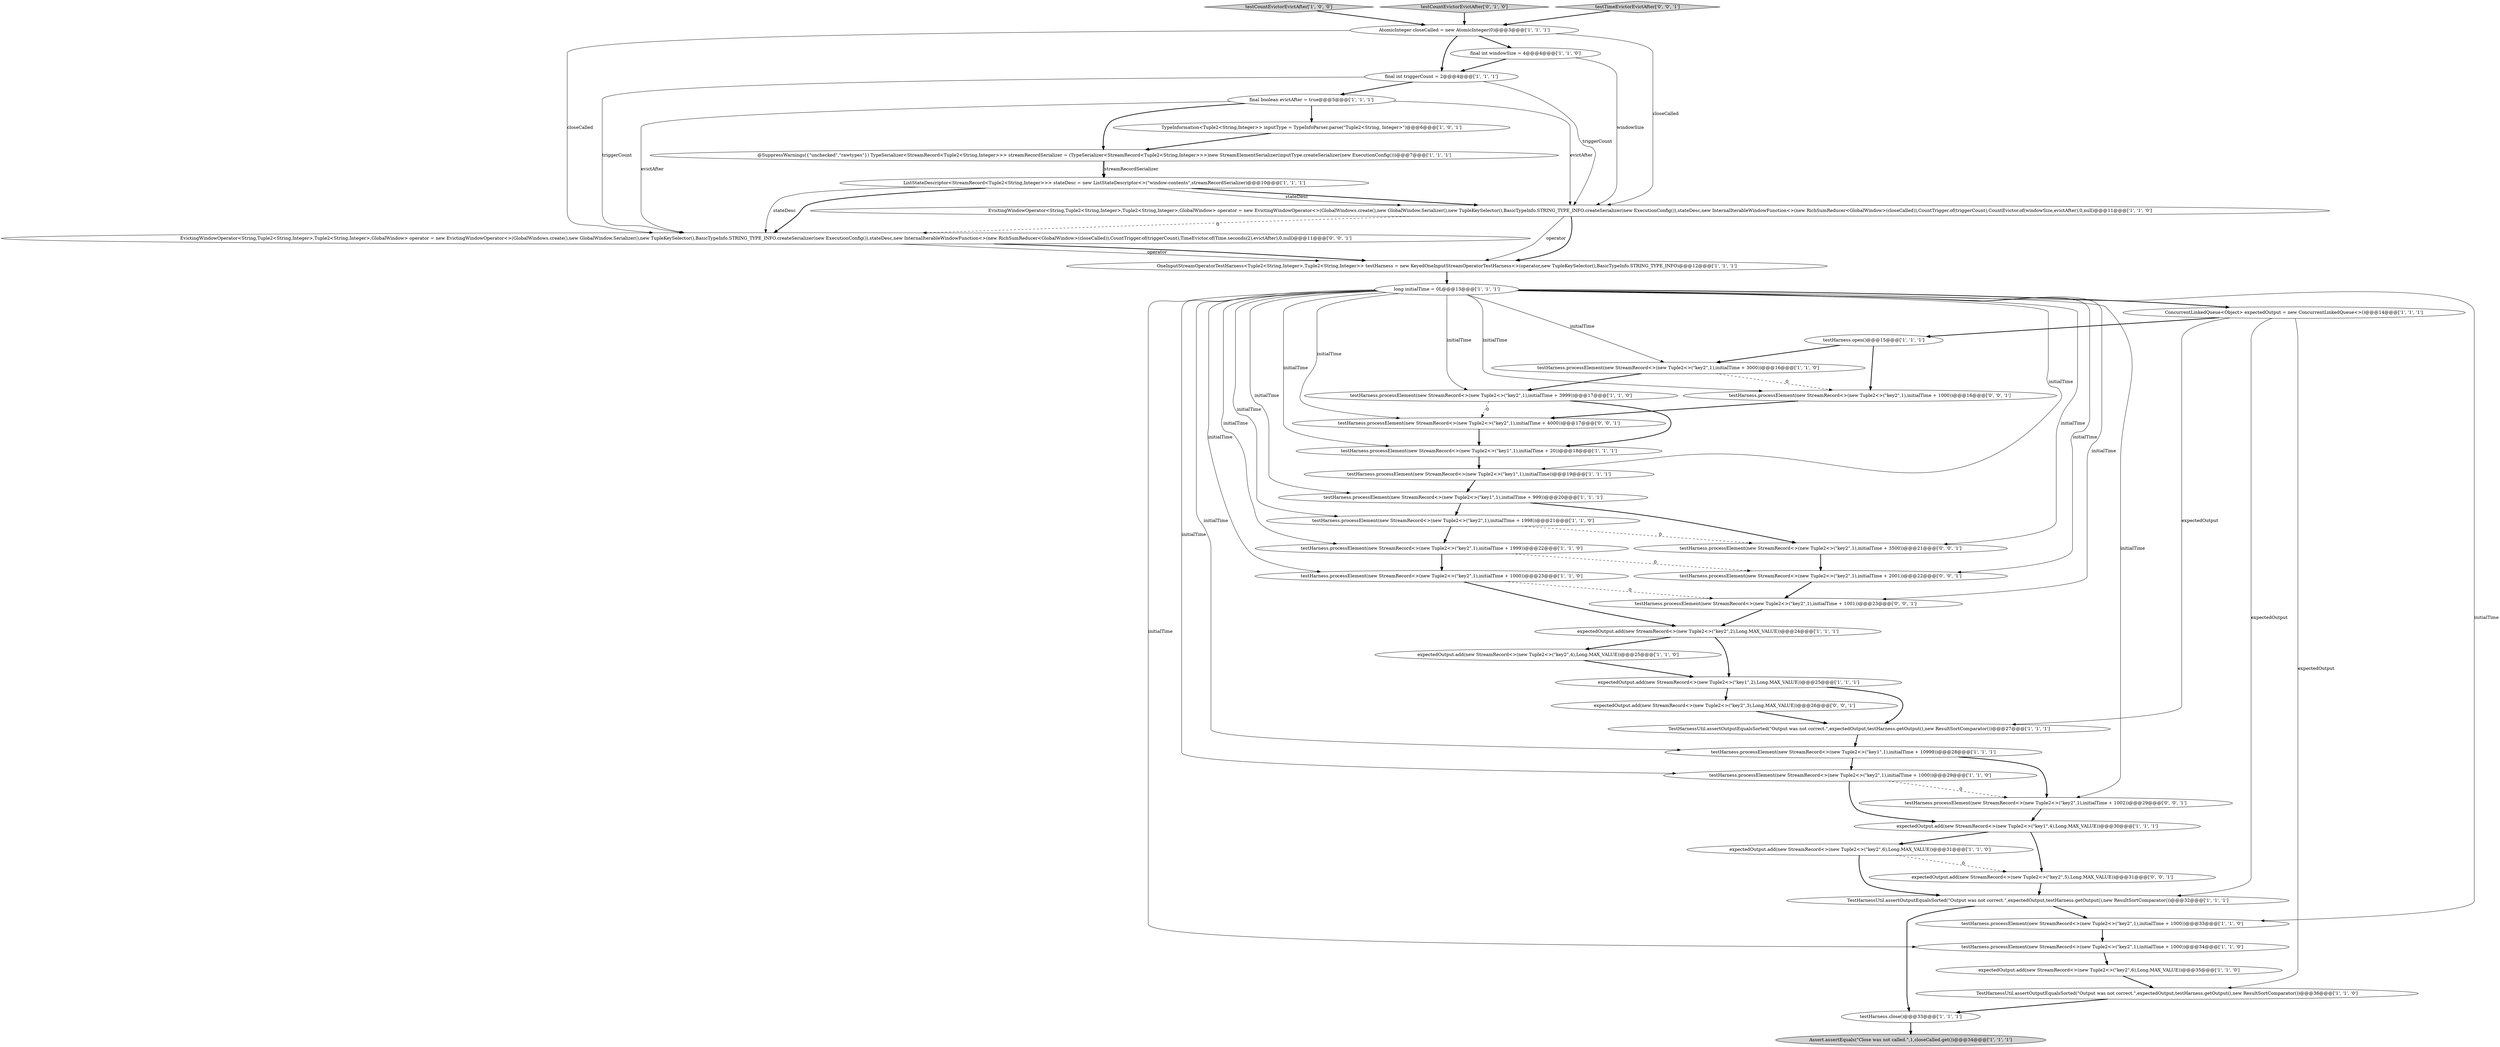 digraph {
32 [style = filled, label = "testHarness.processElement(new StreamRecord<>(new Tuple2<>(\"key2\",1),initialTime + 1999))@@@22@@@['1', '1', '0']", fillcolor = white, shape = ellipse image = "AAA0AAABBB1BBB"];
43 [style = filled, label = "expectedOutput.add(new StreamRecord<>(new Tuple2<>(\"key2\",5),Long.MAX_VALUE))@@@31@@@['0', '0', '1']", fillcolor = white, shape = ellipse image = "AAA0AAABBB3BBB"];
4 [style = filled, label = "OneInputStreamOperatorTestHarness<Tuple2<String,Integer>,Tuple2<String,Integer>> testHarness = new KeyedOneInputStreamOperatorTestHarness<>(operator,new TupleKeySelector(),BasicTypeInfo.STRING_TYPE_INFO)@@@12@@@['1', '1', '1']", fillcolor = white, shape = ellipse image = "AAA0AAABBB1BBB"];
2 [style = filled, label = "final int windowSize = 4@@@4@@@['1', '1', '0']", fillcolor = white, shape = ellipse image = "AAA0AAABBB1BBB"];
24 [style = filled, label = "TypeInformation<Tuple2<String,Integer>> inputType = TypeInfoParser.parse(\"Tuple2<String, Integer>\")@@@6@@@['1', '0', '1']", fillcolor = white, shape = ellipse image = "AAA0AAABBB1BBB"];
29 [style = filled, label = "expectedOutput.add(new StreamRecord<>(new Tuple2<>(\"key2\",6),Long.MAX_VALUE))@@@31@@@['1', '1', '0']", fillcolor = white, shape = ellipse image = "AAA0AAABBB1BBB"];
46 [style = filled, label = "testHarness.processElement(new StreamRecord<>(new Tuple2<>(\"key2\",1),initialTime + 3500))@@@21@@@['0', '0', '1']", fillcolor = white, shape = ellipse image = "AAA0AAABBB3BBB"];
41 [style = filled, label = "testHarness.processElement(new StreamRecord<>(new Tuple2<>(\"key2\",1),initialTime + 1001))@@@23@@@['0', '0', '1']", fillcolor = white, shape = ellipse image = "AAA0AAABBB3BBB"];
1 [style = filled, label = "testHarness.processElement(new StreamRecord<>(new Tuple2<>(\"key2\",1),initialTime + 1000))@@@29@@@['1', '1', '0']", fillcolor = white, shape = ellipse image = "AAA0AAABBB1BBB"];
37 [style = filled, label = "EvictingWindowOperator<String,Tuple2<String,Integer>,Tuple2<String,Integer>,GlobalWindow> operator = new EvictingWindowOperator<>(GlobalWindows.create(),new GlobalWindow.Serializer(),new TupleKeySelector(),BasicTypeInfo.STRING_TYPE_INFO.createSerializer(new ExecutionConfig()),stateDesc,new InternalIterableWindowFunction<>(new RichSumReducer<GlobalWindow>(closeCalled)),CountTrigger.of(triggerCount),TimeEvictor.of(Time.seconds(2),evictAfter),0,null)@@@11@@@['0', '0', '1']", fillcolor = white, shape = ellipse image = "AAA0AAABBB3BBB"];
26 [style = filled, label = "ListStateDescriptor<StreamRecord<Tuple2<String,Integer>>> stateDesc = new ListStateDescriptor<>(\"window-contents\",streamRecordSerializer)@@@10@@@['1', '1', '1']", fillcolor = white, shape = ellipse image = "AAA0AAABBB1BBB"];
35 [style = filled, label = "testHarness.processElement(new StreamRecord<>(new Tuple2<>(\"key2\",1),initialTime + 1998))@@@21@@@['1', '1', '0']", fillcolor = white, shape = ellipse image = "AAA0AAABBB1BBB"];
14 [style = filled, label = "testHarness.processElement(new StreamRecord<>(new Tuple2<>(\"key1\",1),initialTime + 999))@@@20@@@['1', '1', '1']", fillcolor = white, shape = ellipse image = "AAA0AAABBB1BBB"];
39 [style = filled, label = "testHarness.processElement(new StreamRecord<>(new Tuple2<>(\"key2\",1),initialTime + 1002))@@@29@@@['0', '0', '1']", fillcolor = white, shape = ellipse image = "AAA0AAABBB3BBB"];
3 [style = filled, label = "expectedOutput.add(new StreamRecord<>(new Tuple2<>(\"key1\",2),Long.MAX_VALUE))@@@25@@@['1', '1', '1']", fillcolor = white, shape = ellipse image = "AAA0AAABBB1BBB"];
31 [style = filled, label = "testHarness.processElement(new StreamRecord<>(new Tuple2<>(\"key1\",1),initialTime + 20))@@@18@@@['1', '1', '1']", fillcolor = white, shape = ellipse image = "AAA0AAABBB1BBB"];
23 [style = filled, label = "testHarness.processElement(new StreamRecord<>(new Tuple2<>(\"key2\",1),initialTime + 1000))@@@23@@@['1', '1', '0']", fillcolor = white, shape = ellipse image = "AAA0AAABBB1BBB"];
18 [style = filled, label = "testCountEvictorEvictAfter['1', '0', '0']", fillcolor = lightgray, shape = diamond image = "AAA0AAABBB1BBB"];
27 [style = filled, label = "TestHarnessUtil.assertOutputEqualsSorted(\"Output was not correct.\",expectedOutput,testHarness.getOutput(),new ResultSortComparator())@@@32@@@['1', '1', '1']", fillcolor = white, shape = ellipse image = "AAA0AAABBB1BBB"];
5 [style = filled, label = "long initialTime = 0L@@@13@@@['1', '1', '1']", fillcolor = white, shape = ellipse image = "AAA0AAABBB1BBB"];
15 [style = filled, label = "@SuppressWarnings({\"unchecked\",\"rawtypes\"}) TypeSerializer<StreamRecord<Tuple2<String,Integer>>> streamRecordSerializer = (TypeSerializer<StreamRecord<Tuple2<String,Integer>>>)new StreamElementSerializer(inputType.createSerializer(new ExecutionConfig()))@@@7@@@['1', '1', '1']", fillcolor = white, shape = ellipse image = "AAA0AAABBB1BBB"];
8 [style = filled, label = "Assert.assertEquals(\"Close was not called.\",1,closeCalled.get())@@@34@@@['1', '1', '1']", fillcolor = lightgray, shape = ellipse image = "AAA0AAABBB1BBB"];
10 [style = filled, label = "TestHarnessUtil.assertOutputEqualsSorted(\"Output was not correct.\",expectedOutput,testHarness.getOutput(),new ResultSortComparator())@@@36@@@['1', '1', '0']", fillcolor = white, shape = ellipse image = "AAA0AAABBB1BBB"];
45 [style = filled, label = "testHarness.processElement(new StreamRecord<>(new Tuple2<>(\"key2\",1),initialTime + 1000))@@@16@@@['0', '0', '1']", fillcolor = white, shape = ellipse image = "AAA0AAABBB3BBB"];
7 [style = filled, label = "expectedOutput.add(new StreamRecord<>(new Tuple2<>(\"key2\",6),Long.MAX_VALUE))@@@35@@@['1', '1', '0']", fillcolor = white, shape = ellipse image = "AAA0AAABBB1BBB"];
42 [style = filled, label = "expectedOutput.add(new StreamRecord<>(new Tuple2<>(\"key2\",3),Long.MAX_VALUE))@@@26@@@['0', '0', '1']", fillcolor = white, shape = ellipse image = "AAA0AAABBB3BBB"];
36 [style = filled, label = "testCountEvictorEvictAfter['0', '1', '0']", fillcolor = lightgray, shape = diamond image = "AAA0AAABBB2BBB"];
0 [style = filled, label = "expectedOutput.add(new StreamRecord<>(new Tuple2<>(\"key2\",4),Long.MAX_VALUE))@@@25@@@['1', '1', '0']", fillcolor = white, shape = ellipse image = "AAA0AAABBB1BBB"];
25 [style = filled, label = "expectedOutput.add(new StreamRecord<>(new Tuple2<>(\"key1\",4),Long.MAX_VALUE))@@@30@@@['1', '1', '1']", fillcolor = white, shape = ellipse image = "AAA0AAABBB1BBB"];
16 [style = filled, label = "expectedOutput.add(new StreamRecord<>(new Tuple2<>(\"key2\",2),Long.MAX_VALUE))@@@24@@@['1', '1', '1']", fillcolor = white, shape = ellipse image = "AAA0AAABBB1BBB"];
12 [style = filled, label = "EvictingWindowOperator<String,Tuple2<String,Integer>,Tuple2<String,Integer>,GlobalWindow> operator = new EvictingWindowOperator<>(GlobalWindows.create(),new GlobalWindow.Serializer(),new TupleKeySelector(),BasicTypeInfo.STRING_TYPE_INFO.createSerializer(new ExecutionConfig()),stateDesc,new InternalIterableWindowFunction<>(new RichSumReducer<GlobalWindow>(closeCalled)),CountTrigger.of(triggerCount),CountEvictor.of(windowSize,evictAfter),0,null)@@@11@@@['1', '1', '0']", fillcolor = white, shape = ellipse image = "AAA0AAABBB1BBB"];
6 [style = filled, label = "TestHarnessUtil.assertOutputEqualsSorted(\"Output was not correct.\",expectedOutput,testHarness.getOutput(),new ResultSortComparator())@@@27@@@['1', '1', '1']", fillcolor = white, shape = ellipse image = "AAA0AAABBB1BBB"];
22 [style = filled, label = "final int triggerCount = 2@@@4@@@['1', '1', '1']", fillcolor = white, shape = ellipse image = "AAA0AAABBB1BBB"];
34 [style = filled, label = "testHarness.open()@@@15@@@['1', '1', '1']", fillcolor = white, shape = ellipse image = "AAA0AAABBB1BBB"];
40 [style = filled, label = "testHarness.processElement(new StreamRecord<>(new Tuple2<>(\"key2\",1),initialTime + 2001))@@@22@@@['0', '0', '1']", fillcolor = white, shape = ellipse image = "AAA0AAABBB3BBB"];
44 [style = filled, label = "testHarness.processElement(new StreamRecord<>(new Tuple2<>(\"key2\",1),initialTime + 4000))@@@17@@@['0', '0', '1']", fillcolor = white, shape = ellipse image = "AAA0AAABBB3BBB"];
28 [style = filled, label = "testHarness.processElement(new StreamRecord<>(new Tuple2<>(\"key2\",1),initialTime + 1000))@@@33@@@['1', '1', '0']", fillcolor = white, shape = ellipse image = "AAA0AAABBB1BBB"];
30 [style = filled, label = "AtomicInteger closeCalled = new AtomicInteger(0)@@@3@@@['1', '1', '1']", fillcolor = white, shape = ellipse image = "AAA0AAABBB1BBB"];
13 [style = filled, label = "testHarness.processElement(new StreamRecord<>(new Tuple2<>(\"key2\",1),initialTime + 1000))@@@34@@@['1', '1', '0']", fillcolor = white, shape = ellipse image = "AAA0AAABBB1BBB"];
20 [style = filled, label = "testHarness.processElement(new StreamRecord<>(new Tuple2<>(\"key2\",1),initialTime + 3000))@@@16@@@['1', '1', '0']", fillcolor = white, shape = ellipse image = "AAA0AAABBB1BBB"];
17 [style = filled, label = "final boolean evictAfter = true@@@5@@@['1', '1', '1']", fillcolor = white, shape = ellipse image = "AAA0AAABBB1BBB"];
11 [style = filled, label = "testHarness.processElement(new StreamRecord<>(new Tuple2<>(\"key2\",1),initialTime + 3999))@@@17@@@['1', '1', '0']", fillcolor = white, shape = ellipse image = "AAA0AAABBB1BBB"];
38 [style = filled, label = "testTimeEvictorEvictAfter['0', '0', '1']", fillcolor = lightgray, shape = diamond image = "AAA0AAABBB3BBB"];
21 [style = filled, label = "testHarness.close()@@@33@@@['1', '1', '1']", fillcolor = white, shape = ellipse image = "AAA0AAABBB1BBB"];
9 [style = filled, label = "testHarness.processElement(new StreamRecord<>(new Tuple2<>(\"key1\",1),initialTime))@@@19@@@['1', '1', '1']", fillcolor = white, shape = ellipse image = "AAA0AAABBB1BBB"];
33 [style = filled, label = "ConcurrentLinkedQueue<Object> expectedOutput = new ConcurrentLinkedQueue<>()@@@14@@@['1', '1', '1']", fillcolor = white, shape = ellipse image = "AAA0AAABBB1BBB"];
19 [style = filled, label = "testHarness.processElement(new StreamRecord<>(new Tuple2<>(\"key1\",1),initialTime + 10999))@@@28@@@['1', '1', '1']", fillcolor = white, shape = ellipse image = "AAA0AAABBB1BBB"];
16->0 [style = bold, label=""];
32->23 [style = bold, label=""];
34->20 [style = bold, label=""];
14->35 [style = bold, label=""];
31->9 [style = bold, label=""];
27->28 [style = bold, label=""];
21->8 [style = bold, label=""];
18->30 [style = bold, label=""];
25->43 [style = bold, label=""];
25->29 [style = bold, label=""];
29->43 [style = dashed, label="0"];
33->27 [style = solid, label="expectedOutput"];
35->46 [style = dashed, label="0"];
19->1 [style = bold, label=""];
26->12 [style = bold, label=""];
38->30 [style = bold, label=""];
14->46 [style = bold, label=""];
9->14 [style = bold, label=""];
5->13 [style = solid, label="initialTime"];
5->23 [style = solid, label="initialTime"];
0->3 [style = bold, label=""];
16->3 [style = bold, label=""];
12->37 [style = dashed, label="0"];
5->33 [style = bold, label=""];
19->39 [style = bold, label=""];
2->12 [style = solid, label="windowSize"];
10->21 [style = bold, label=""];
5->31 [style = solid, label="initialTime"];
29->27 [style = bold, label=""];
36->30 [style = bold, label=""];
22->37 [style = solid, label="triggerCount"];
5->14 [style = solid, label="initialTime"];
26->37 [style = solid, label="stateDesc"];
5->28 [style = solid, label="initialTime"];
43->27 [style = bold, label=""];
17->15 [style = bold, label=""];
22->17 [style = bold, label=""];
26->37 [style = bold, label=""];
5->9 [style = solid, label="initialTime"];
26->12 [style = solid, label="stateDesc"];
39->25 [style = bold, label=""];
30->37 [style = solid, label="closeCalled"];
46->40 [style = bold, label=""];
5->44 [style = solid, label="initialTime"];
1->39 [style = dashed, label="0"];
33->6 [style = solid, label="expectedOutput"];
11->44 [style = dashed, label="0"];
35->32 [style = bold, label=""];
3->6 [style = bold, label=""];
17->37 [style = solid, label="evictAfter"];
45->44 [style = bold, label=""];
3->42 [style = bold, label=""];
17->12 [style = solid, label="evictAfter"];
11->31 [style = bold, label=""];
5->20 [style = solid, label="initialTime"];
30->12 [style = solid, label="closeCalled"];
5->35 [style = solid, label="initialTime"];
15->26 [style = solid, label="streamRecordSerializer"];
41->16 [style = bold, label=""];
5->11 [style = solid, label="initialTime"];
5->32 [style = solid, label="initialTime"];
27->21 [style = bold, label=""];
4->5 [style = bold, label=""];
1->25 [style = bold, label=""];
44->31 [style = bold, label=""];
20->11 [style = bold, label=""];
24->15 [style = bold, label=""];
5->46 [style = solid, label="initialTime"];
33->10 [style = solid, label="expectedOutput"];
5->19 [style = solid, label="initialTime"];
23->16 [style = bold, label=""];
5->40 [style = solid, label="initialTime"];
30->22 [style = bold, label=""];
5->45 [style = solid, label="initialTime"];
7->10 [style = bold, label=""];
20->45 [style = dashed, label="0"];
37->4 [style = solid, label="operator"];
34->45 [style = bold, label=""];
28->13 [style = bold, label=""];
6->19 [style = bold, label=""];
5->39 [style = solid, label="initialTime"];
37->4 [style = bold, label=""];
12->4 [style = solid, label="operator"];
15->26 [style = bold, label=""];
17->24 [style = bold, label=""];
32->40 [style = dashed, label="0"];
42->6 [style = bold, label=""];
12->4 [style = bold, label=""];
5->1 [style = solid, label="initialTime"];
13->7 [style = bold, label=""];
40->41 [style = bold, label=""];
23->41 [style = dashed, label="0"];
22->12 [style = solid, label="triggerCount"];
30->2 [style = bold, label=""];
2->22 [style = bold, label=""];
33->34 [style = bold, label=""];
5->41 [style = solid, label="initialTime"];
}
